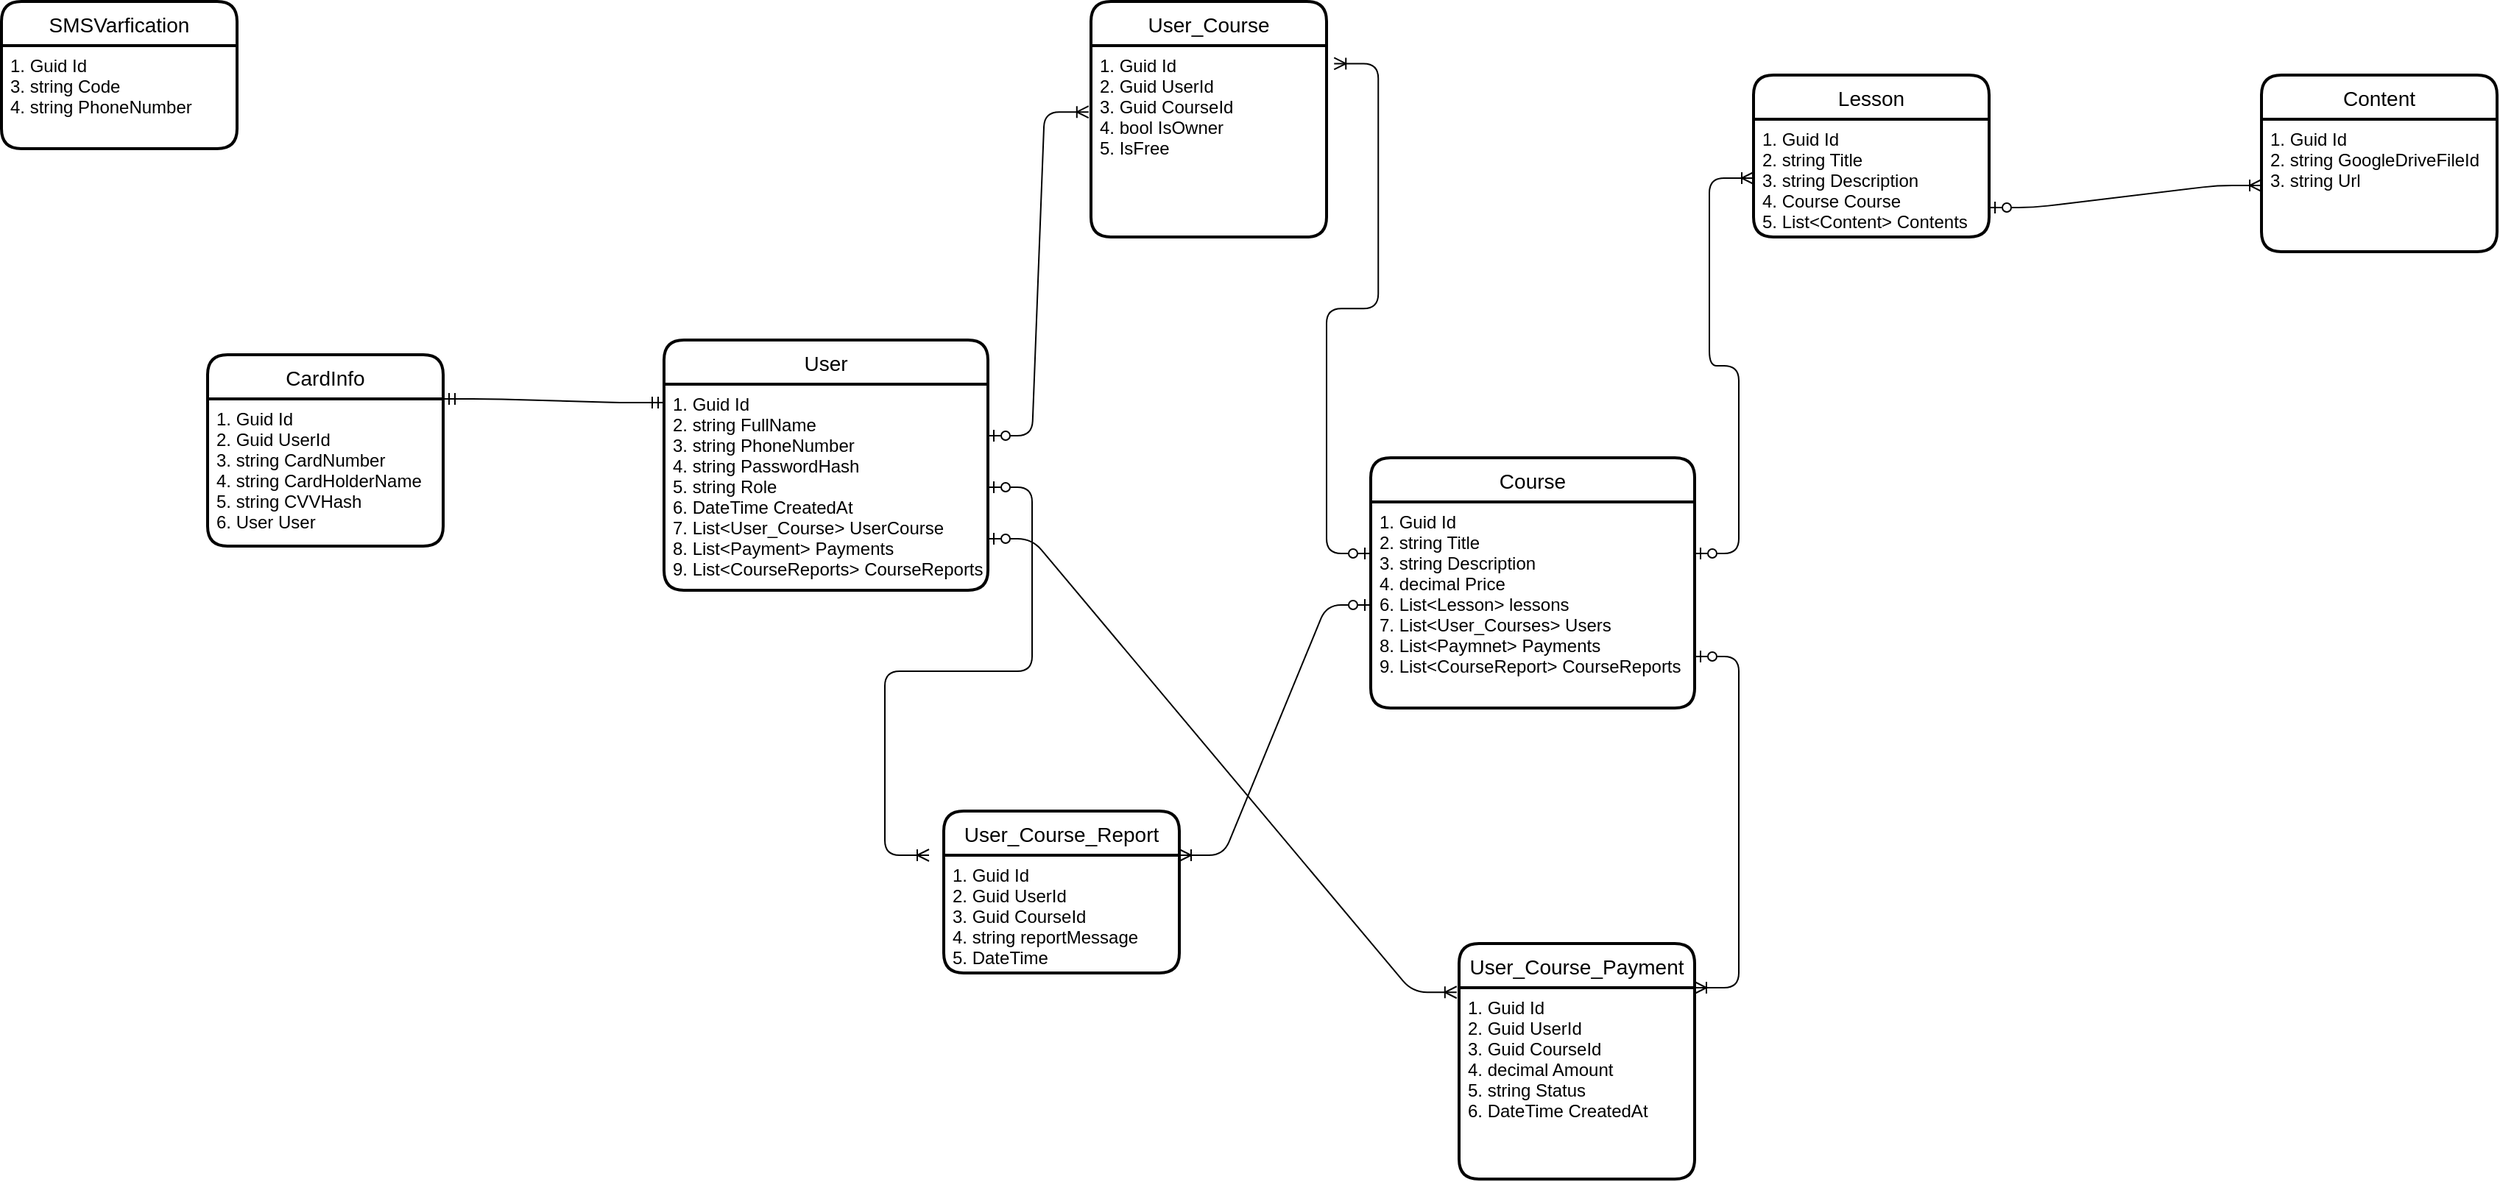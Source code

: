 <mxfile>
    <diagram id="nkdpxr8nzvu4SDbBTWq2" name="Page-1">
        <mxGraphModel dx="1709" dy="496" grid="1" gridSize="10" guides="1" tooltips="1" connect="1" arrows="1" fold="1" page="1" pageScale="1" pageWidth="850" pageHeight="1100" math="0" shadow="0">
            <root>
                <mxCell id="0"/>
                <mxCell id="1" parent="0"/>
                <mxCell id="50" value="User" style="swimlane;childLayout=stackLayout;horizontal=1;startSize=30;horizontalStack=0;rounded=1;fontSize=14;fontStyle=0;strokeWidth=2;resizeParent=0;resizeLast=1;shadow=0;dashed=0;align=center;" parent="1" vertex="1">
                    <mxGeometry x="30" y="380" width="220" height="170" as="geometry"/>
                </mxCell>
                <mxCell id="51" value="1. Guid Id&#10;2. string FullName&#10;3. string PhoneNumber&#10;4. string PasswordHash&#10;5. string Role &#10;6. DateTime CreatedAt  &#10;7. List&lt;User_Course&gt; UserCourse&#10;8. List&lt;Payment&gt; Payments&#10;9. List&lt;CourseReports&gt; CourseReports" style="align=left;strokeColor=none;fillColor=none;spacingLeft=4;fontSize=12;verticalAlign=top;resizable=0;rotatable=0;part=1;" parent="50" vertex="1">
                    <mxGeometry y="30" width="220" height="140" as="geometry"/>
                </mxCell>
                <mxCell id="53" value="Course" style="swimlane;childLayout=stackLayout;horizontal=1;startSize=30;horizontalStack=0;rounded=1;fontSize=14;fontStyle=0;strokeWidth=2;resizeParent=0;resizeLast=1;shadow=0;dashed=0;align=center;" parent="1" vertex="1">
                    <mxGeometry x="510" y="460" width="220" height="170" as="geometry"/>
                </mxCell>
                <mxCell id="54" value="1. Guid Id&#10;2. string Title&#10;3. string Description&#10;4. decimal Price&#10;6. List&lt;Lesson&gt; lessons&#10;7. List&lt;User_Courses&gt; Users&#10;8. List&lt;Paymnet&gt; Payments&#10;9. List&lt;CourseReport&gt; CourseReports" style="align=left;strokeColor=none;fillColor=none;spacingLeft=4;fontSize=12;verticalAlign=top;resizable=0;rotatable=0;part=1;" parent="53" vertex="1">
                    <mxGeometry y="30" width="220" height="140" as="geometry"/>
                </mxCell>
                <mxCell id="56" value="User_Course_Payment" style="swimlane;childLayout=stackLayout;horizontal=1;startSize=30;horizontalStack=0;rounded=1;fontSize=14;fontStyle=0;strokeWidth=2;resizeParent=0;resizeLast=1;shadow=0;dashed=0;align=center;" parent="1" vertex="1">
                    <mxGeometry x="570" y="790" width="160" height="160" as="geometry"/>
                </mxCell>
                <mxCell id="57" value="1. Guid Id&#10;2. Guid UserId&#10;3. Guid CourseId&#10;4. decimal Amount&#10;5. string Status&#10;6. DateTime CreatedAt&#10;" style="align=left;strokeColor=none;fillColor=none;spacingLeft=4;fontSize=12;verticalAlign=top;resizable=0;rotatable=0;part=1;" parent="56" vertex="1">
                    <mxGeometry y="30" width="160" height="130" as="geometry"/>
                </mxCell>
                <mxCell id="58" value="SMSVarfication" style="swimlane;childLayout=stackLayout;horizontal=1;startSize=30;horizontalStack=0;rounded=1;fontSize=14;fontStyle=0;strokeWidth=2;resizeParent=0;resizeLast=1;shadow=0;dashed=0;align=center;" parent="1" vertex="1">
                    <mxGeometry x="-420" y="150" width="160" height="100" as="geometry"/>
                </mxCell>
                <mxCell id="59" value="1. Guid Id&#10;3. string Code&#10;4. string PhoneNumber&#10;&#10;" style="align=left;strokeColor=none;fillColor=none;spacingLeft=4;fontSize=12;verticalAlign=top;resizable=0;rotatable=0;part=1;" parent="58" vertex="1">
                    <mxGeometry y="30" width="160" height="70" as="geometry"/>
                </mxCell>
                <mxCell id="60" value="CardInfo" style="swimlane;childLayout=stackLayout;horizontal=1;startSize=30;horizontalStack=0;rounded=1;fontSize=14;fontStyle=0;strokeWidth=2;resizeParent=0;resizeLast=1;shadow=0;dashed=0;align=center;" parent="1" vertex="1">
                    <mxGeometry x="-280" y="390" width="160" height="130" as="geometry"/>
                </mxCell>
                <mxCell id="61" value="1. Guid Id&#10;2. Guid UserId&#10;3. string CardNumber&#10;4. string CardHolderName&#10;5. string CVVHash&#10;6. User User&#10;&#10;" style="align=left;strokeColor=none;fillColor=none;spacingLeft=4;fontSize=12;verticalAlign=top;resizable=0;rotatable=0;part=1;" parent="60" vertex="1">
                    <mxGeometry y="30" width="160" height="100" as="geometry"/>
                </mxCell>
                <mxCell id="64" value="User_Course_Report" style="swimlane;childLayout=stackLayout;horizontal=1;startSize=30;horizontalStack=0;rounded=1;fontSize=14;fontStyle=0;strokeWidth=2;resizeParent=0;resizeLast=1;shadow=0;dashed=0;align=center;" parent="1" vertex="1">
                    <mxGeometry x="220" y="700" width="160" height="110" as="geometry"/>
                </mxCell>
                <mxCell id="65" value="1. Guid Id&#10;2. Guid UserId&#10;3. Guid CourseId&#10;4. string reportMessage&#10;5. DateTime  " style="align=left;strokeColor=none;fillColor=none;spacingLeft=4;fontSize=12;verticalAlign=top;resizable=0;rotatable=0;part=1;" parent="64" vertex="1">
                    <mxGeometry y="30" width="160" height="80" as="geometry"/>
                </mxCell>
                <mxCell id="67" value="" style="edgeStyle=entityRelationEdgeStyle;fontSize=12;html=1;endArrow=ERoneToMany;startArrow=ERzeroToOne;exitX=1;exitY=0.75;exitDx=0;exitDy=0;entryX=-0.01;entryY=0.207;entryDx=0;entryDy=0;entryPerimeter=0;" parent="1" source="51" target="56" edge="1">
                    <mxGeometry width="100" height="100" relative="1" as="geometry">
                        <mxPoint x="263.04" y="414.4" as="sourcePoint"/>
                        <mxPoint x="310" y="630" as="targetPoint"/>
                    </mxGeometry>
                </mxCell>
                <mxCell id="68" value="" style="edgeStyle=entityRelationEdgeStyle;fontSize=12;html=1;endArrow=ERoneToMany;startArrow=ERzeroToOne;exitX=1;exitY=0.75;exitDx=0;exitDy=0;entryX=1;entryY=0;entryDx=0;entryDy=0;" parent="1" source="54" target="57" edge="1">
                    <mxGeometry width="100" height="100" relative="1" as="geometry">
                        <mxPoint x="260" y="507.5" as="sourcePoint"/>
                        <mxPoint x="780" y="930" as="targetPoint"/>
                    </mxGeometry>
                </mxCell>
                <mxCell id="70" value="" style="edgeStyle=entityRelationEdgeStyle;fontSize=12;html=1;endArrow=ERmandOne;startArrow=ERmandOne;exitX=0;exitY=0.25;exitDx=0;exitDy=0;entryX=1;entryY=0;entryDx=0;entryDy=0;" parent="1" source="50" target="61" edge="1">
                    <mxGeometry width="100" height="100" relative="1" as="geometry">
                        <mxPoint x="380" y="440" as="sourcePoint"/>
                        <mxPoint x="-120" y="413" as="targetPoint"/>
                    </mxGeometry>
                </mxCell>
                <mxCell id="72" value="Content" style="swimlane;childLayout=stackLayout;horizontal=1;startSize=30;horizontalStack=0;rounded=1;fontSize=14;fontStyle=0;strokeWidth=2;resizeParent=0;resizeLast=1;shadow=0;dashed=0;align=center;" parent="1" vertex="1">
                    <mxGeometry x="1115" y="200" width="160" height="120" as="geometry"/>
                </mxCell>
                <mxCell id="73" value="1. Guid Id&#10;2. string GoogleDriveFileId&#10;3. string Url&#10;" style="align=left;strokeColor=none;fillColor=none;spacingLeft=4;fontSize=12;verticalAlign=top;resizable=0;rotatable=0;part=1;" parent="72" vertex="1">
                    <mxGeometry y="30" width="160" height="90" as="geometry"/>
                </mxCell>
                <mxCell id="75" value="Lesson" style="swimlane;childLayout=stackLayout;horizontal=1;startSize=30;horizontalStack=0;rounded=1;fontSize=14;fontStyle=0;strokeWidth=2;resizeParent=0;resizeLast=1;shadow=0;dashed=0;align=center;" parent="1" vertex="1">
                    <mxGeometry x="770" y="200" width="160" height="110" as="geometry"/>
                </mxCell>
                <mxCell id="76" value="1. Guid Id&#10;2. string Title&#10;3. string Description&#10;4. Course Course&#10;5. List&lt;Content&gt; Contents&#10;" style="align=left;strokeColor=none;fillColor=none;spacingLeft=4;fontSize=12;verticalAlign=top;resizable=0;rotatable=0;part=1;" parent="75" vertex="1">
                    <mxGeometry y="30" width="160" height="80" as="geometry"/>
                </mxCell>
                <mxCell id="81" value="User_Course" style="swimlane;childLayout=stackLayout;horizontal=1;startSize=30;horizontalStack=0;rounded=1;fontSize=14;fontStyle=0;strokeWidth=2;resizeParent=0;resizeLast=1;shadow=0;dashed=0;align=center;" parent="1" vertex="1">
                    <mxGeometry x="320" y="150" width="160" height="160" as="geometry"/>
                </mxCell>
                <mxCell id="82" value="1. Guid Id&#10;2. Guid UserId &#10;3. Guid CourseId&#10;4. bool IsOwner&#10;5. IsFree" style="align=left;strokeColor=none;fillColor=none;spacingLeft=4;fontSize=12;verticalAlign=top;resizable=0;rotatable=0;part=1;" parent="81" vertex="1">
                    <mxGeometry y="30" width="160" height="130" as="geometry"/>
                </mxCell>
                <mxCell id="74" value="" style="edgeStyle=entityRelationEdgeStyle;fontSize=12;html=1;endArrow=ERoneToMany;startArrow=ERzeroToOne;exitX=1;exitY=0.25;exitDx=0;exitDy=0;entryX=0;entryY=0.5;entryDx=0;entryDy=0;" parent="1" source="54" target="76" edge="1">
                    <mxGeometry width="100" height="100" relative="1" as="geometry">
                        <mxPoint x="530" y="510" as="sourcePoint"/>
                        <mxPoint x="740" y="520" as="targetPoint"/>
                    </mxGeometry>
                </mxCell>
                <mxCell id="88" value="" style="edgeStyle=entityRelationEdgeStyle;fontSize=12;html=1;endArrow=ERoneToMany;startArrow=ERzeroToOne;exitX=1;exitY=0.5;exitDx=0;exitDy=0;" edge="1" parent="1" source="51">
                    <mxGeometry width="100" height="100" relative="1" as="geometry">
                        <mxPoint x="260" y="525" as="sourcePoint"/>
                        <mxPoint x="210" y="730" as="targetPoint"/>
                    </mxGeometry>
                </mxCell>
                <mxCell id="89" value="" style="edgeStyle=entityRelationEdgeStyle;fontSize=12;html=1;endArrow=ERoneToMany;startArrow=ERzeroToOne;exitX=0;exitY=0.5;exitDx=0;exitDy=0;entryX=1;entryY=0;entryDx=0;entryDy=0;" edge="1" parent="1" source="54" target="65">
                    <mxGeometry width="100" height="100" relative="1" as="geometry">
                        <mxPoint x="270" y="535" as="sourcePoint"/>
                        <mxPoint x="588.4" y="843.12" as="targetPoint"/>
                    </mxGeometry>
                </mxCell>
                <mxCell id="85" value="" style="edgeStyle=entityRelationEdgeStyle;fontSize=12;html=1;endArrow=ERoneToMany;startArrow=ERzeroToOne;exitX=1;exitY=0.25;exitDx=0;exitDy=0;entryX=-0.01;entryY=0.347;entryDx=0;entryDy=0;entryPerimeter=0;" parent="1" source="51" target="82" edge="1">
                    <mxGeometry width="100" height="100" relative="1" as="geometry">
                        <mxPoint x="550" y="510" as="sourcePoint"/>
                        <mxPoint x="550" y="790" as="targetPoint"/>
                    </mxGeometry>
                </mxCell>
                <mxCell id="86" value="" style="edgeStyle=entityRelationEdgeStyle;fontSize=12;html=1;endArrow=ERoneToMany;startArrow=ERzeroToOne;exitX=0;exitY=0.25;exitDx=0;exitDy=0;entryX=1.032;entryY=0.094;entryDx=0;entryDy=0;entryPerimeter=0;" parent="1" source="54" target="82" edge="1">
                    <mxGeometry width="100" height="100" relative="1" as="geometry">
                        <mxPoint x="327.76" y="188.96" as="sourcePoint"/>
                        <mxPoint x="240" y="430" as="targetPoint"/>
                    </mxGeometry>
                </mxCell>
                <mxCell id="90" value="" style="edgeStyle=entityRelationEdgeStyle;fontSize=12;html=1;endArrow=ERoneToMany;startArrow=ERzeroToOne;exitX=1;exitY=0.75;exitDx=0;exitDy=0;" edge="1" parent="1" source="76" target="73">
                    <mxGeometry width="100" height="100" relative="1" as="geometry">
                        <mxPoint x="740" y="535" as="sourcePoint"/>
                        <mxPoint x="780" y="280" as="targetPoint"/>
                    </mxGeometry>
                </mxCell>
            </root>
        </mxGraphModel>
    </diagram>
</mxfile>
